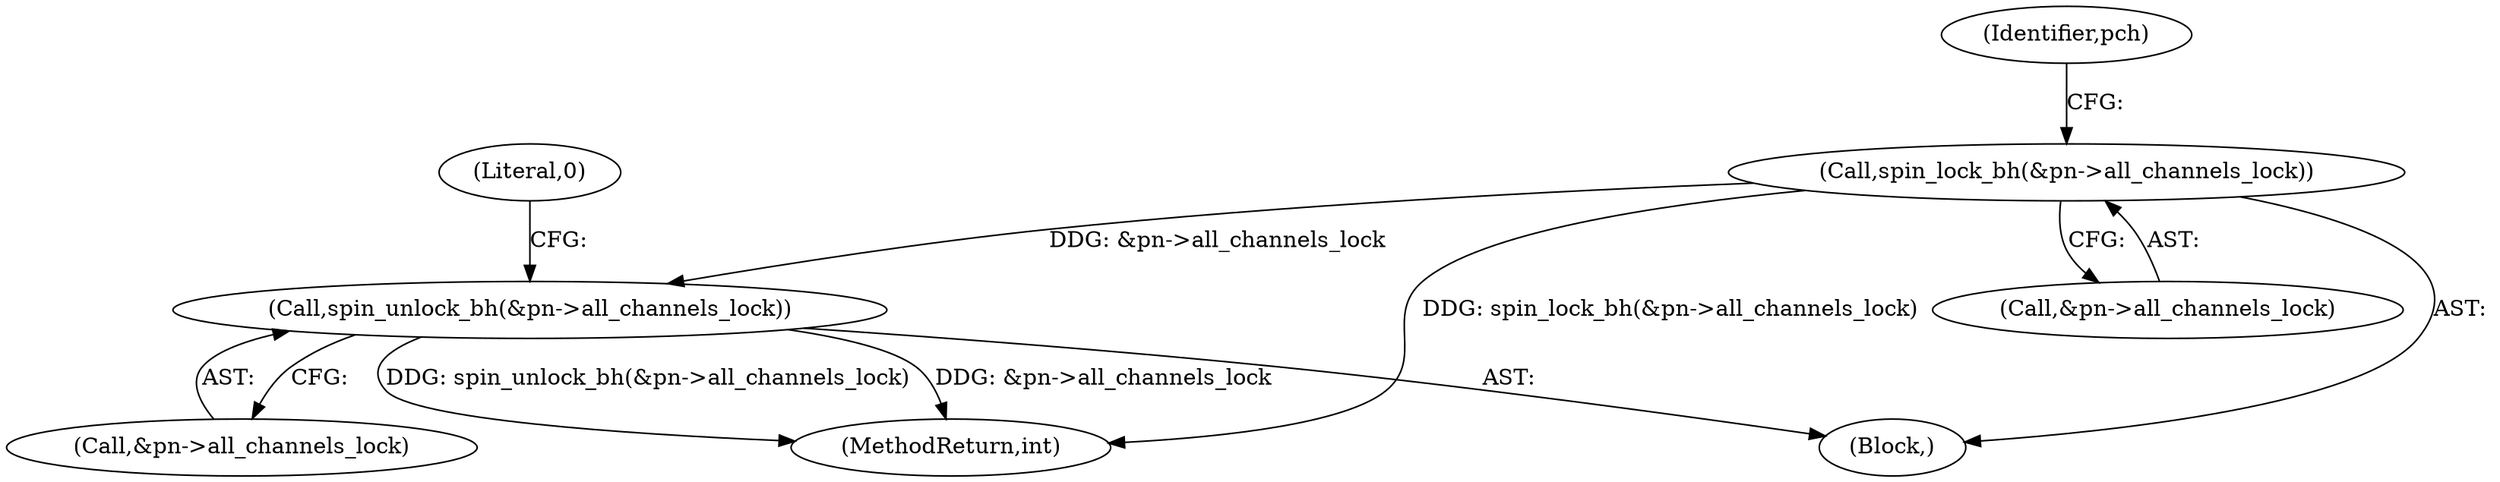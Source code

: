 digraph "0_linux_1f461dcdd296eecedaffffc6bae2bfa90bd7eb89@pointer" {
"1000178" [label="(Call,spin_lock_bh(&pn->all_channels_lock))"];
"1000205" [label="(Call,spin_unlock_bh(&pn->all_channels_lock))"];
"1000205" [label="(Call,spin_unlock_bh(&pn->all_channels_lock))"];
"1000212" [label="(MethodReturn,int)"];
"1000103" [label="(Block,)"];
"1000179" [label="(Call,&pn->all_channels_lock)"];
"1000211" [label="(Literal,0)"];
"1000206" [label="(Call,&pn->all_channels_lock)"];
"1000186" [label="(Identifier,pch)"];
"1000178" [label="(Call,spin_lock_bh(&pn->all_channels_lock))"];
"1000178" -> "1000103"  [label="AST: "];
"1000178" -> "1000179"  [label="CFG: "];
"1000179" -> "1000178"  [label="AST: "];
"1000186" -> "1000178"  [label="CFG: "];
"1000178" -> "1000212"  [label="DDG: spin_lock_bh(&pn->all_channels_lock)"];
"1000178" -> "1000205"  [label="DDG: &pn->all_channels_lock"];
"1000205" -> "1000103"  [label="AST: "];
"1000205" -> "1000206"  [label="CFG: "];
"1000206" -> "1000205"  [label="AST: "];
"1000211" -> "1000205"  [label="CFG: "];
"1000205" -> "1000212"  [label="DDG: &pn->all_channels_lock"];
"1000205" -> "1000212"  [label="DDG: spin_unlock_bh(&pn->all_channels_lock)"];
}
